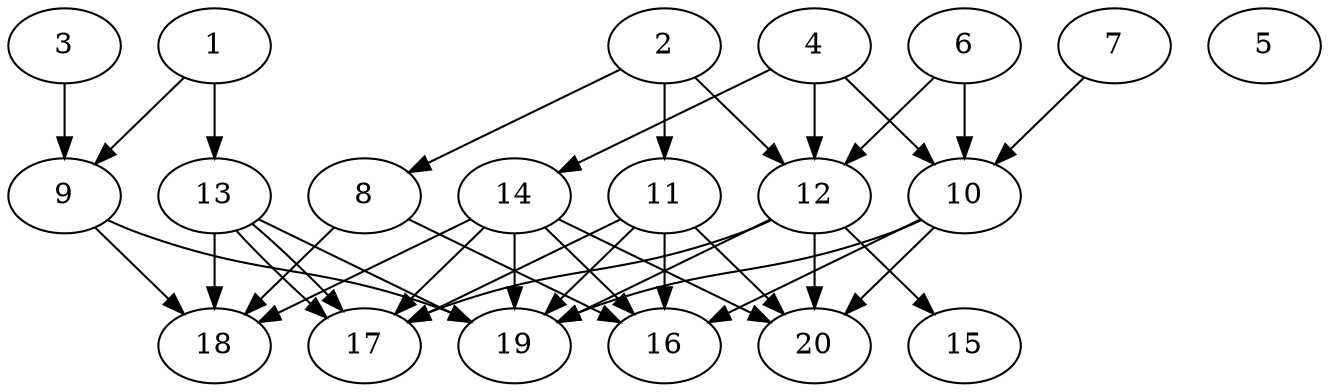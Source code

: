// DAG automatically generated by daggen at Tue Jul 23 14:33:40 2019
// ./daggen --dot -n 20 --ccr 0.3 --fat 0.6 --regular 0.5 --density 0.8 --mindata 5242880 --maxdata 52428800 
digraph G {
  1 [size="68379307", alpha="0.19", expect_size="20513792"] 
  1 -> 9 [size ="20513792"]
  1 -> 13 [size ="20513792"]
  2 [size="24306347", alpha="0.07", expect_size="7291904"] 
  2 -> 8 [size ="7291904"]
  2 -> 11 [size ="7291904"]
  2 -> 12 [size ="7291904"]
  3 [size="95194453", alpha="0.16", expect_size="28558336"] 
  3 -> 9 [size ="28558336"]
  4 [size="64058027", alpha="0.12", expect_size="19217408"] 
  4 -> 10 [size ="19217408"]
  4 -> 12 [size ="19217408"]
  4 -> 14 [size ="19217408"]
  5 [size="113005227", alpha="0.05", expect_size="33901568"] 
  6 [size="107093333", alpha="0.02", expect_size="32128000"] 
  6 -> 10 [size ="32128000"]
  6 -> 12 [size ="32128000"]
  7 [size="79882240", alpha="0.02", expect_size="23964672"] 
  7 -> 10 [size ="23964672"]
  8 [size="24794453", alpha="0.12", expect_size="7438336"] 
  8 -> 16 [size ="7438336"]
  8 -> 18 [size ="7438336"]
  9 [size="168294400", alpha="0.02", expect_size="50488320"] 
  9 -> 18 [size ="50488320"]
  9 -> 19 [size ="50488320"]
  10 [size="91299840", alpha="0.19", expect_size="27389952"] 
  10 -> 16 [size ="27389952"]
  10 -> 19 [size ="27389952"]
  10 -> 20 [size ="27389952"]
  11 [size="70874453", alpha="0.01", expect_size="21262336"] 
  11 -> 16 [size ="21262336"]
  11 -> 17 [size ="21262336"]
  11 -> 19 [size ="21262336"]
  11 -> 20 [size ="21262336"]
  12 [size="65935360", alpha="0.03", expect_size="19780608"] 
  12 -> 15 [size ="19780608"]
  12 -> 17 [size ="19780608"]
  12 -> 19 [size ="19780608"]
  12 -> 20 [size ="19780608"]
  13 [size="117230933", alpha="0.00", expect_size="35169280"] 
  13 -> 17 [size ="35169280"]
  13 -> 17 [size ="35169280"]
  13 -> 18 [size ="35169280"]
  13 -> 19 [size ="35169280"]
  14 [size="87456427", alpha="0.07", expect_size="26236928"] 
  14 -> 16 [size ="26236928"]
  14 -> 17 [size ="26236928"]
  14 -> 18 [size ="26236928"]
  14 -> 19 [size ="26236928"]
  14 -> 20 [size ="26236928"]
  15 [size="21490347", alpha="0.06", expect_size="6447104"] 
  16 [size="57115307", alpha="0.09", expect_size="17134592"] 
  17 [size="75229867", alpha="0.15", expect_size="22568960"] 
  18 [size="92200960", alpha="0.03", expect_size="27660288"] 
  19 [size="31764480", alpha="0.18", expect_size="9529344"] 
  20 [size="47278080", alpha="0.09", expect_size="14183424"] 
}
